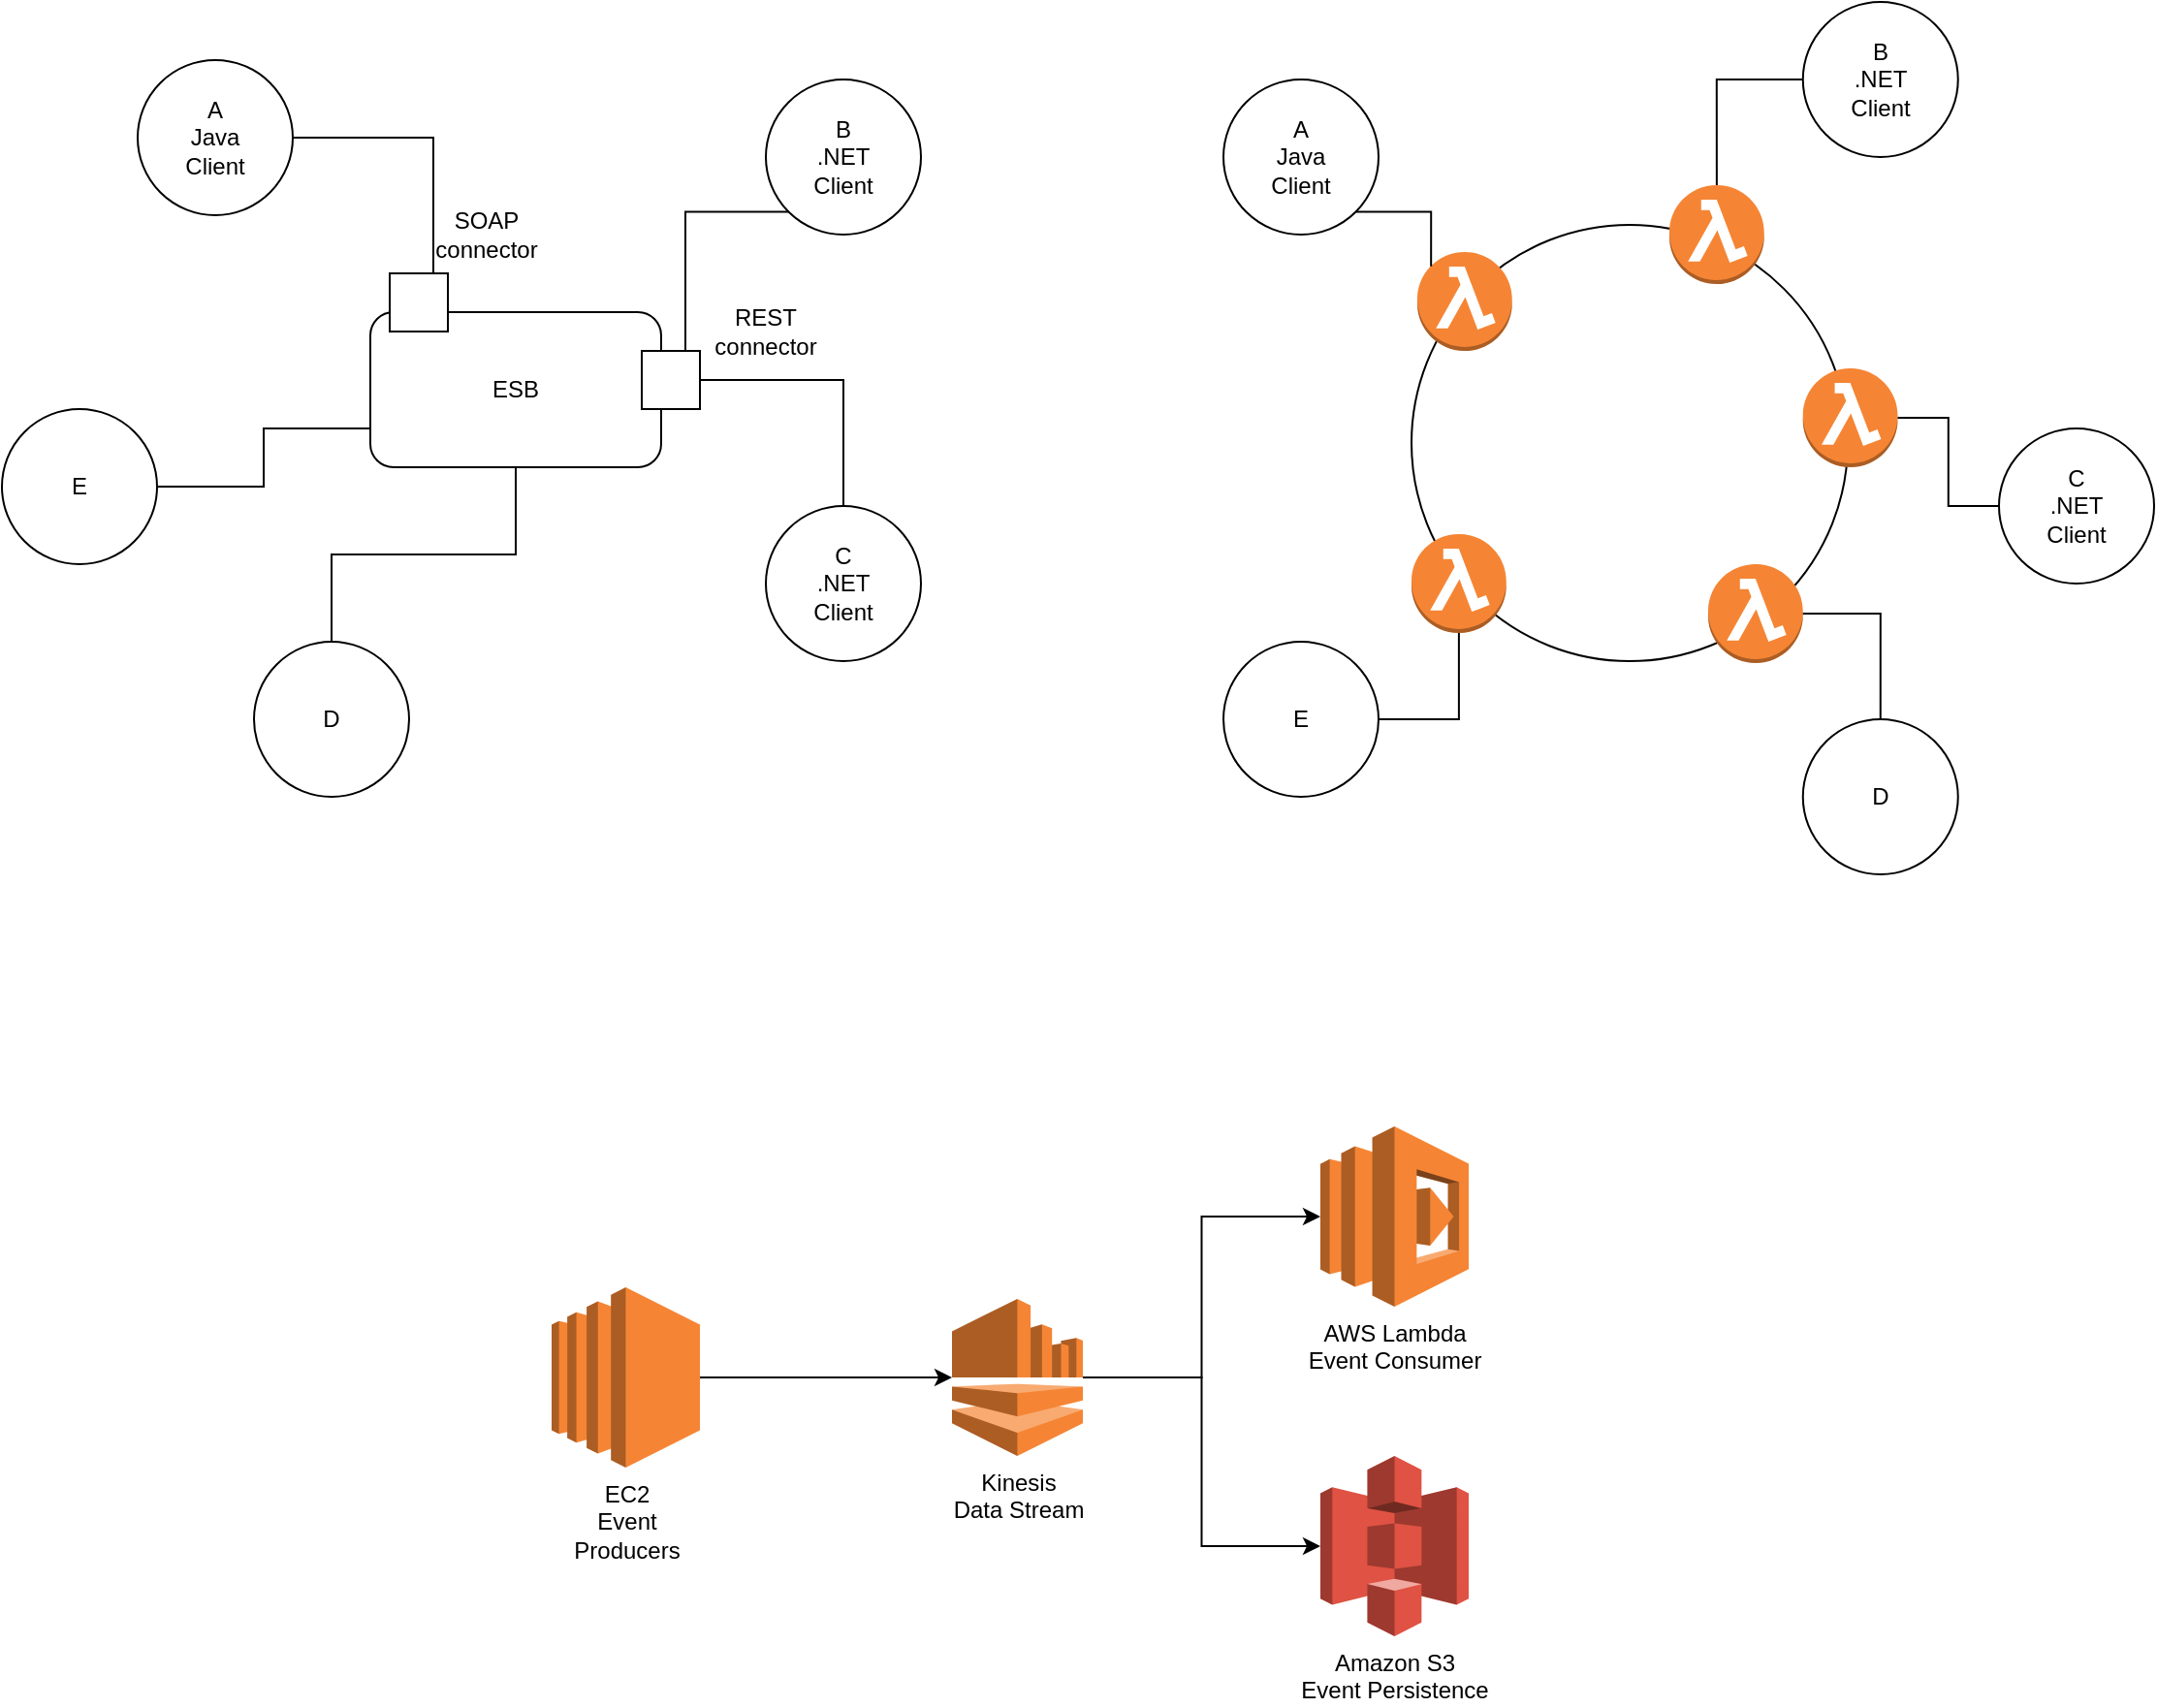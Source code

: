 <mxfile version="13.1.3">
    <diagram id="6hGFLwfOUW9BJ-s0fimq" name="Page-1">
        <mxGraphModel dx="915" dy="830" grid="1" gridSize="10" guides="1" tooltips="1" connect="1" arrows="1" fold="1" page="1" pageScale="1" pageWidth="827" pageHeight="1169" math="0" shadow="0">
            <root>
                <mxCell id="0"/>
                <mxCell id="1" parent="0"/>
                <mxCell id="12" style="edgeStyle=orthogonalEdgeStyle;rounded=0;orthogonalLoop=1;jettySize=auto;html=1;entryX=0.75;entryY=0;entryDx=0;entryDy=0;endArrow=none;endFill=0;" edge="1" parent="1" source="2" target="8">
                    <mxGeometry relative="1" as="geometry"/>
                </mxCell>
                <mxCell id="2" value="A&lt;br&gt;Java&lt;br&gt;Client" style="ellipse;whiteSpace=wrap;html=1;aspect=fixed;" vertex="1" parent="1">
                    <mxGeometry x="90" y="120" width="80" height="80" as="geometry"/>
                </mxCell>
                <mxCell id="3" value="ESB" style="rounded=1;whiteSpace=wrap;html=1;" vertex="1" parent="1">
                    <mxGeometry x="210" y="250" width="150" height="80" as="geometry"/>
                </mxCell>
                <mxCell id="10" style="edgeStyle=orthogonalEdgeStyle;rounded=0;orthogonalLoop=1;jettySize=auto;html=1;exitX=0;exitY=1;exitDx=0;exitDy=0;entryX=0.75;entryY=0;entryDx=0;entryDy=0;endArrow=none;endFill=0;" edge="1" parent="1" source="4" target="9">
                    <mxGeometry relative="1" as="geometry"/>
                </mxCell>
                <mxCell id="4" value="B&lt;br&gt;.NET&lt;br&gt;Client" style="ellipse;whiteSpace=wrap;html=1;aspect=fixed;" vertex="1" parent="1">
                    <mxGeometry x="414" y="130" width="80" height="80" as="geometry"/>
                </mxCell>
                <mxCell id="11" style="edgeStyle=orthogonalEdgeStyle;rounded=0;orthogonalLoop=1;jettySize=auto;html=1;exitX=0.5;exitY=0;exitDx=0;exitDy=0;entryX=1;entryY=0.5;entryDx=0;entryDy=0;endArrow=none;endFill=0;" edge="1" parent="1" source="5" target="9">
                    <mxGeometry relative="1" as="geometry"/>
                </mxCell>
                <mxCell id="5" value="C&lt;br&gt;.NET&lt;br&gt;Client" style="ellipse;whiteSpace=wrap;html=1;aspect=fixed;" vertex="1" parent="1">
                    <mxGeometry x="414" y="350" width="80" height="80" as="geometry"/>
                </mxCell>
                <mxCell id="13" style="edgeStyle=orthogonalEdgeStyle;rounded=0;orthogonalLoop=1;jettySize=auto;html=1;entryX=0;entryY=0.75;entryDx=0;entryDy=0;endArrow=none;endFill=0;" edge="1" parent="1" source="6" target="3">
                    <mxGeometry relative="1" as="geometry"/>
                </mxCell>
                <mxCell id="6" value="E" style="ellipse;whiteSpace=wrap;html=1;aspect=fixed;" vertex="1" parent="1">
                    <mxGeometry x="20" y="300" width="80" height="80" as="geometry"/>
                </mxCell>
                <mxCell id="14" style="edgeStyle=orthogonalEdgeStyle;rounded=0;orthogonalLoop=1;jettySize=auto;html=1;entryX=0.5;entryY=1;entryDx=0;entryDy=0;endArrow=none;endFill=0;" edge="1" parent="1" source="7" target="3">
                    <mxGeometry relative="1" as="geometry"/>
                </mxCell>
                <mxCell id="7" value="D" style="ellipse;whiteSpace=wrap;html=1;aspect=fixed;" vertex="1" parent="1">
                    <mxGeometry x="150" y="420" width="80" height="80" as="geometry"/>
                </mxCell>
                <mxCell id="8" value="" style="whiteSpace=wrap;html=1;aspect=fixed;" vertex="1" parent="1">
                    <mxGeometry x="220" y="230" width="30" height="30" as="geometry"/>
                </mxCell>
                <mxCell id="9" value="" style="whiteSpace=wrap;html=1;aspect=fixed;" vertex="1" parent="1">
                    <mxGeometry x="350" y="270" width="30" height="30" as="geometry"/>
                </mxCell>
                <mxCell id="15" value="SOAP&lt;br&gt;connector" style="text;html=1;strokeColor=none;fillColor=none;align=center;verticalAlign=middle;whiteSpace=wrap;rounded=0;" vertex="1" parent="1">
                    <mxGeometry x="250" y="200" width="40" height="20" as="geometry"/>
                </mxCell>
                <mxCell id="16" value="REST&lt;br&gt;connector" style="text;html=1;strokeColor=none;fillColor=none;align=center;verticalAlign=middle;whiteSpace=wrap;rounded=0;" vertex="1" parent="1">
                    <mxGeometry x="394" y="250" width="40" height="20" as="geometry"/>
                </mxCell>
                <mxCell id="17" value="" style="ellipse;whiteSpace=wrap;html=1;aspect=fixed;" vertex="1" parent="1">
                    <mxGeometry x="747" y="205" width="225" height="225" as="geometry"/>
                </mxCell>
                <mxCell id="18" value="" style="outlineConnect=0;dashed=0;verticalLabelPosition=bottom;verticalAlign=top;align=center;html=1;shape=mxgraph.aws3.lambda_function;fillColor=#F58534;gradientColor=none;" vertex="1" parent="1">
                    <mxGeometry x="750" y="219" width="48.88" height="51" as="geometry"/>
                </mxCell>
                <mxCell id="19" value="" style="outlineConnect=0;dashed=0;verticalLabelPosition=bottom;verticalAlign=top;align=center;html=1;shape=mxgraph.aws3.lambda_function;fillColor=#F58534;gradientColor=none;" vertex="1" parent="1">
                    <mxGeometry x="747" y="364.5" width="48.88" height="51" as="geometry"/>
                </mxCell>
                <mxCell id="20" value="" style="outlineConnect=0;dashed=0;verticalLabelPosition=bottom;verticalAlign=top;align=center;html=1;shape=mxgraph.aws3.lambda_function;fillColor=#F58534;gradientColor=none;" vertex="1" parent="1">
                    <mxGeometry x="900" y="380" width="48.88" height="51" as="geometry"/>
                </mxCell>
                <mxCell id="21" value="" style="outlineConnect=0;dashed=0;verticalLabelPosition=bottom;verticalAlign=top;align=center;html=1;shape=mxgraph.aws3.lambda_function;fillColor=#F58534;gradientColor=none;" vertex="1" parent="1">
                    <mxGeometry x="948.88" y="279" width="48.88" height="51" as="geometry"/>
                </mxCell>
                <mxCell id="22" value="" style="outlineConnect=0;dashed=0;verticalLabelPosition=bottom;verticalAlign=top;align=center;html=1;shape=mxgraph.aws3.lambda_function;fillColor=#F58534;gradientColor=none;" vertex="1" parent="1">
                    <mxGeometry x="880" y="184.5" width="48.88" height="51" as="geometry"/>
                </mxCell>
                <mxCell id="29" style="edgeStyle=orthogonalEdgeStyle;rounded=0;orthogonalLoop=1;jettySize=auto;html=1;entryX=0.5;entryY=0;entryDx=0;entryDy=0;entryPerimeter=0;endArrow=none;endFill=0;" edge="1" parent="1" source="23" target="22">
                    <mxGeometry relative="1" as="geometry"/>
                </mxCell>
                <mxCell id="23" value="B&lt;br&gt;.NET&lt;br&gt;Client" style="ellipse;whiteSpace=wrap;html=1;aspect=fixed;" vertex="1" parent="1">
                    <mxGeometry x="948.88" y="90" width="80" height="80" as="geometry"/>
                </mxCell>
                <mxCell id="30" style="edgeStyle=orthogonalEdgeStyle;rounded=0;orthogonalLoop=1;jettySize=auto;html=1;entryX=1;entryY=0.5;entryDx=0;entryDy=0;entryPerimeter=0;endArrow=none;endFill=0;" edge="1" parent="1" source="24" target="21">
                    <mxGeometry relative="1" as="geometry"/>
                </mxCell>
                <mxCell id="24" value="C&lt;br&gt;.NET&lt;br&gt;Client" style="ellipse;whiteSpace=wrap;html=1;aspect=fixed;" vertex="1" parent="1">
                    <mxGeometry x="1050" y="310" width="80" height="80" as="geometry"/>
                </mxCell>
                <mxCell id="31" style="edgeStyle=orthogonalEdgeStyle;rounded=0;orthogonalLoop=1;jettySize=auto;html=1;entryX=1;entryY=0.5;entryDx=0;entryDy=0;entryPerimeter=0;endArrow=none;endFill=0;" edge="1" parent="1" source="25" target="20">
                    <mxGeometry relative="1" as="geometry"/>
                </mxCell>
                <mxCell id="25" value="D" style="ellipse;whiteSpace=wrap;html=1;aspect=fixed;" vertex="1" parent="1">
                    <mxGeometry x="948.88" y="460" width="80" height="80" as="geometry"/>
                </mxCell>
                <mxCell id="32" style="edgeStyle=orthogonalEdgeStyle;rounded=0;orthogonalLoop=1;jettySize=auto;html=1;endArrow=none;endFill=0;" edge="1" parent="1" source="26" target="19">
                    <mxGeometry relative="1" as="geometry"/>
                </mxCell>
                <mxCell id="26" value="E" style="ellipse;whiteSpace=wrap;html=1;aspect=fixed;" vertex="1" parent="1">
                    <mxGeometry x="650" y="420" width="80" height="80" as="geometry"/>
                </mxCell>
                <mxCell id="28" style="edgeStyle=orthogonalEdgeStyle;rounded=0;orthogonalLoop=1;jettySize=auto;html=1;exitX=1;exitY=1;exitDx=0;exitDy=0;entryX=0.145;entryY=0.145;entryDx=0;entryDy=0;entryPerimeter=0;endArrow=none;endFill=0;" edge="1" parent="1" source="27" target="18">
                    <mxGeometry relative="1" as="geometry"/>
                </mxCell>
                <mxCell id="27" value="A&lt;br&gt;Java&lt;br&gt;Client" style="ellipse;whiteSpace=wrap;html=1;aspect=fixed;" vertex="1" parent="1">
                    <mxGeometry x="650" y="130" width="80" height="80" as="geometry"/>
                </mxCell>
                <mxCell id="33" value="AWS Lambda&lt;br&gt;Event Consumer" style="outlineConnect=0;dashed=0;verticalLabelPosition=bottom;verticalAlign=top;align=center;html=1;shape=mxgraph.aws3.lambda;fillColor=#F58534;gradientColor=none;" vertex="1" parent="1">
                    <mxGeometry x="700" y="670" width="76.5" height="93" as="geometry"/>
                </mxCell>
                <mxCell id="42" style="edgeStyle=orthogonalEdgeStyle;rounded=0;orthogonalLoop=1;jettySize=auto;html=1;entryX=0;entryY=0.5;entryDx=0;entryDy=0;entryPerimeter=0;endArrow=classic;endFill=1;" edge="1" parent="1" source="34" target="33">
                    <mxGeometry relative="1" as="geometry"/>
                </mxCell>
                <mxCell id="43" style="edgeStyle=orthogonalEdgeStyle;rounded=0;orthogonalLoop=1;jettySize=auto;html=1;entryX=0;entryY=0.5;entryDx=0;entryDy=0;entryPerimeter=0;endArrow=classic;endFill=1;" edge="1" parent="1" source="34" target="35">
                    <mxGeometry relative="1" as="geometry"/>
                </mxCell>
                <mxCell id="34" value="Kinesis&lt;br&gt;Data Stream" style="outlineConnect=0;dashed=0;verticalLabelPosition=bottom;verticalAlign=top;align=center;html=1;shape=mxgraph.aws3.kinesis;fillColor=#F58534;gradientColor=none;" vertex="1" parent="1">
                    <mxGeometry x="510" y="759" width="67.5" height="81" as="geometry"/>
                </mxCell>
                <mxCell id="35" value="Amazon S3&lt;br&gt;Event Persistence" style="outlineConnect=0;dashed=0;verticalLabelPosition=bottom;verticalAlign=top;align=center;html=1;shape=mxgraph.aws3.s3;fillColor=#E05243;gradientColor=none;" vertex="1" parent="1">
                    <mxGeometry x="700" y="840" width="76.5" height="93" as="geometry"/>
                </mxCell>
                <mxCell id="41" style="edgeStyle=orthogonalEdgeStyle;rounded=0;orthogonalLoop=1;jettySize=auto;html=1;entryX=0;entryY=0.5;entryDx=0;entryDy=0;entryPerimeter=0;endArrow=classic;endFill=1;" edge="1" parent="1" source="36" target="34">
                    <mxGeometry relative="1" as="geometry"/>
                </mxCell>
                <mxCell id="36" value="EC2&lt;br&gt;Event&lt;br&gt;Producers" style="outlineConnect=0;dashed=0;verticalLabelPosition=bottom;verticalAlign=top;align=center;html=1;shape=mxgraph.aws3.ec2;fillColor=#F58534;gradientColor=none;" vertex="1" parent="1">
                    <mxGeometry x="303.5" y="753" width="76.5" height="93" as="geometry"/>
                </mxCell>
            </root>
        </mxGraphModel>
    </diagram>
</mxfile>